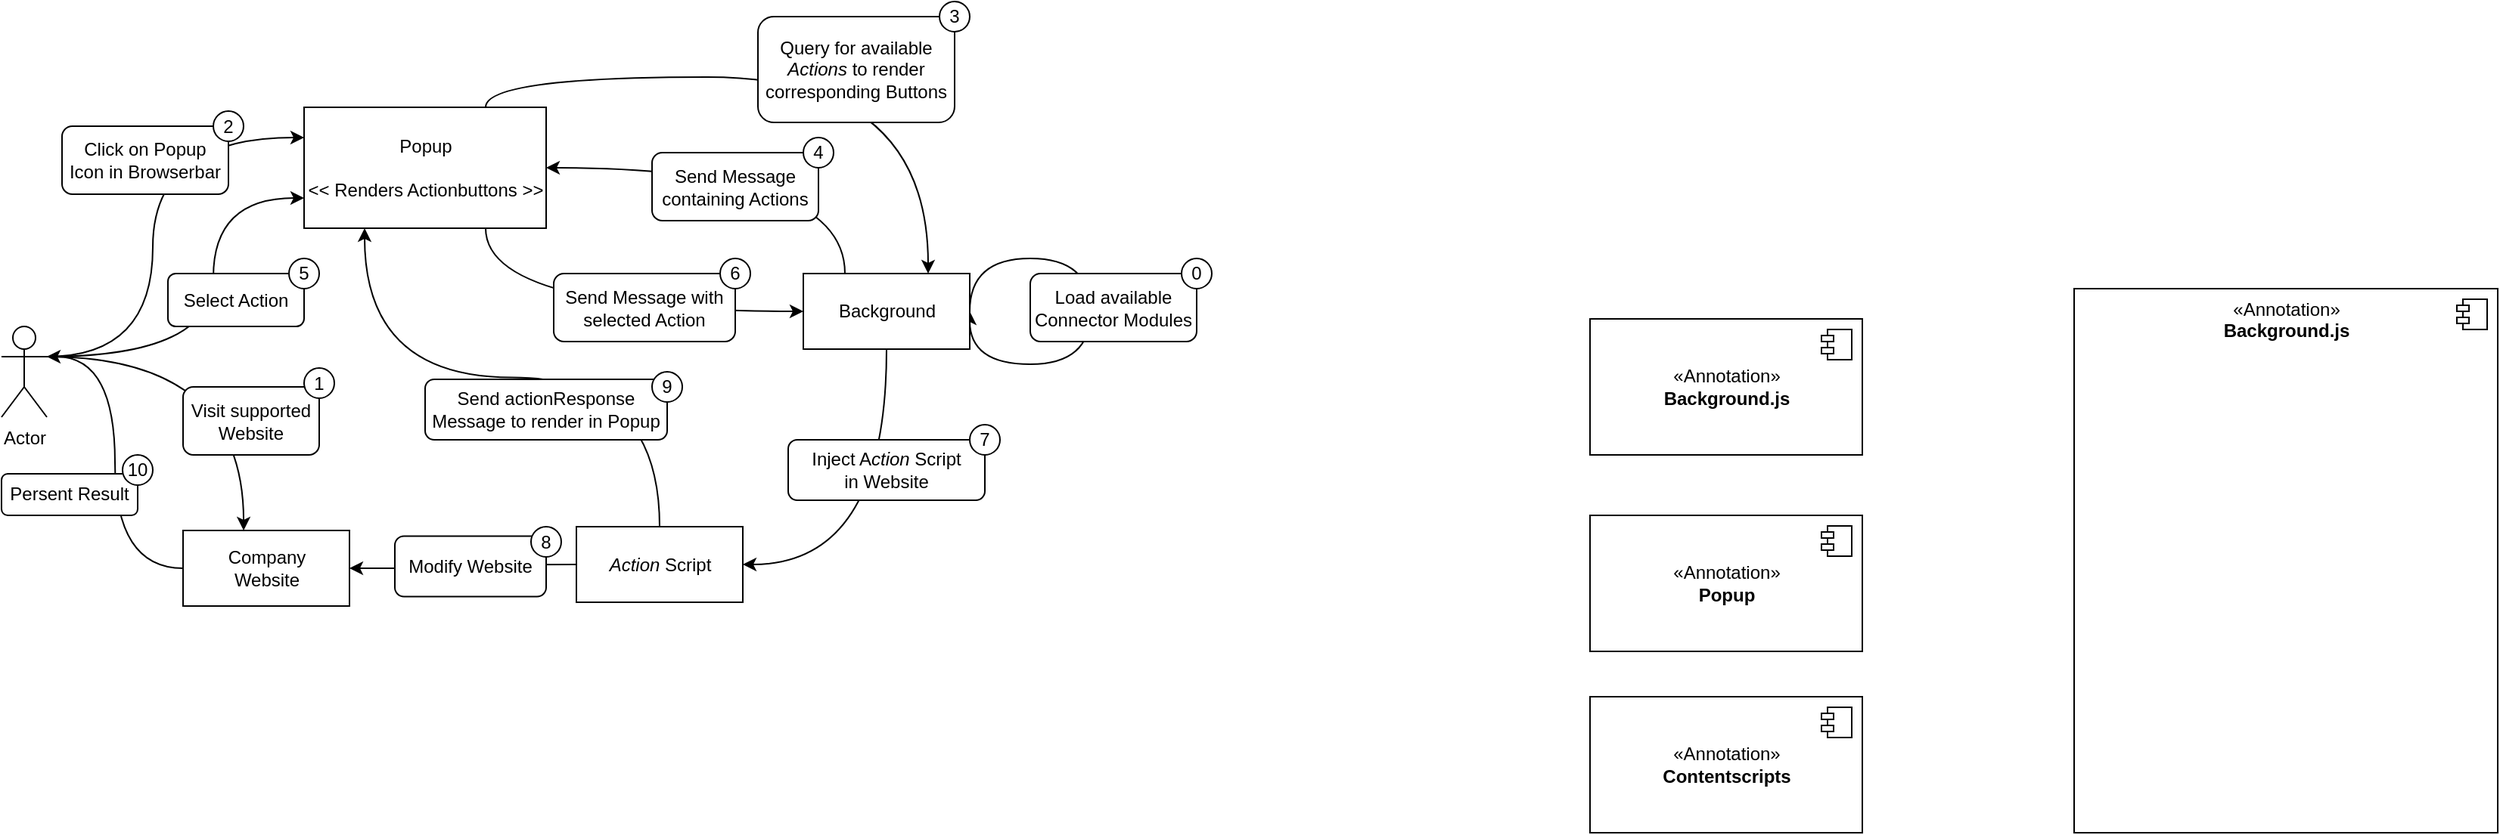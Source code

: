 <mxfile version="14.5.1" type="device" pages="2"><diagram id="Bo4tjbu8EGeAVZn4xAr1" name="Page-1"><mxGraphModel dx="2622" dy="1243" grid="1" gridSize="10" guides="1" tooltips="1" connect="1" arrows="1" fold="1" page="0" pageScale="1" pageWidth="850" pageHeight="1100" math="0" shadow="0"><root><mxCell id="0"/><mxCell id="1" parent="0"/><mxCell id="jjn83M1iALUfIimM1oW4-2" value="«Annotation»&lt;br&gt;&lt;b&gt;Background.js&lt;br&gt;&lt;/b&gt;" style="html=1;dropTarget=0;verticalAlign=top;" parent="1" vertex="1"><mxGeometry x="330" y="170" width="280" height="360" as="geometry"/></mxCell><mxCell id="jjn83M1iALUfIimM1oW4-3" value="" style="shape=module;jettyWidth=8;jettyHeight=4;" parent="jjn83M1iALUfIimM1oW4-2" vertex="1"><mxGeometry x="1" width="20" height="20" relative="1" as="geometry"><mxPoint x="-27" y="7" as="offset"/></mxGeometry></mxCell><mxCell id="jjn83M1iALUfIimM1oW4-4" value="«Annotation»&lt;br&gt;&lt;b&gt;Background.js&lt;br&gt;&lt;/b&gt;" style="html=1;dropTarget=0;verticalAlign=middle;" parent="1" vertex="1"><mxGeometry x="10" y="190" width="180" height="90" as="geometry"/></mxCell><mxCell id="jjn83M1iALUfIimM1oW4-5" value="" style="shape=module;jettyWidth=8;jettyHeight=4;" parent="jjn83M1iALUfIimM1oW4-4" vertex="1"><mxGeometry x="1" width="20" height="20" relative="1" as="geometry"><mxPoint x="-27" y="7" as="offset"/></mxGeometry></mxCell><mxCell id="jjn83M1iALUfIimM1oW4-6" value="«Annotation»&lt;br&gt;&lt;b&gt;Popup&lt;/b&gt;" style="html=1;dropTarget=0;" parent="1" vertex="1"><mxGeometry x="10" y="320" width="180" height="90" as="geometry"/></mxCell><mxCell id="jjn83M1iALUfIimM1oW4-7" value="" style="shape=module;jettyWidth=8;jettyHeight=4;" parent="jjn83M1iALUfIimM1oW4-6" vertex="1"><mxGeometry x="1" width="20" height="20" relative="1" as="geometry"><mxPoint x="-27" y="7" as="offset"/></mxGeometry></mxCell><mxCell id="jjn83M1iALUfIimM1oW4-8" value="«Annotation»&lt;br&gt;&lt;b&gt;Contentscripts&lt;/b&gt;" style="html=1;dropTarget=0;" parent="1" vertex="1"><mxGeometry x="10" y="440" width="180" height="90" as="geometry"/></mxCell><mxCell id="jjn83M1iALUfIimM1oW4-9" value="" style="shape=module;jettyWidth=8;jettyHeight=4;" parent="jjn83M1iALUfIimM1oW4-8" vertex="1"><mxGeometry x="1" width="20" height="20" relative="1" as="geometry"><mxPoint x="-27" y="7" as="offset"/></mxGeometry></mxCell><mxCell id="jjn83M1iALUfIimM1oW4-13" style="edgeStyle=orthogonalEdgeStyle;rounded=0;orthogonalLoop=1;jettySize=auto;html=1;exitX=0.5;exitY=1;exitDx=0;exitDy=0;entryX=1;entryY=0.5;entryDx=0;entryDy=0;curved=1;" parent="1" source="jjn83M1iALUfIimM1oW4-10" target="jjn83M1iALUfIimM1oW4-12" edge="1"><mxGeometry relative="1" as="geometry"/></mxCell><mxCell id="jjn83M1iALUfIimM1oW4-16" style="edgeStyle=orthogonalEdgeStyle;rounded=0;orthogonalLoop=1;jettySize=auto;html=1;exitX=1;exitY=0.25;exitDx=0;exitDy=0;entryX=0.75;entryY=0;entryDx=0;entryDy=0;curved=1;verticalAlign=middle;labelBorderColor=none;align=center;" parent="1" source="jjn83M1iALUfIimM1oW4-11" target="jjn83M1iALUfIimM1oW4-10" edge="1"><mxGeometry relative="1" as="geometry"><Array as="points"><mxPoint x="-720" y="30"/><mxPoint x="-427" y="30"/></Array></mxGeometry></mxCell><mxCell id="jjn83M1iALUfIimM1oW4-18" style="edgeStyle=orthogonalEdgeStyle;rounded=0;orthogonalLoop=1;jettySize=auto;html=1;startArrow=classic;startFill=1;endArrow=none;endFill=0;entryX=0.75;entryY=1;entryDx=0;entryDy=0;curved=1;" parent="1" source="jjn83M1iALUfIimM1oW4-10" target="jjn83M1iALUfIimM1oW4-11" edge="1"><mxGeometry relative="1" as="geometry"/></mxCell><mxCell id="jjn83M1iALUfIimM1oW4-54" style="edgeStyle=orthogonalEdgeStyle;curved=1;rounded=0;orthogonalLoop=1;jettySize=auto;html=1;exitX=1;exitY=0.5;exitDx=0;exitDy=0;startArrow=none;startFill=0;endArrow=classic;endFill=1;align=center;entryX=1;entryY=0.5;entryDx=0;entryDy=0;" parent="1" source="jjn83M1iALUfIimM1oW4-10" target="jjn83M1iALUfIimM1oW4-10" edge="1"><mxGeometry relative="1" as="geometry"><mxPoint x="-360" y="173" as="targetPoint"/><Array as="points"><mxPoint x="-400" y="150"/><mxPoint x="-320" y="150"/><mxPoint x="-320" y="220"/><mxPoint x="-400" y="220"/></Array></mxGeometry></mxCell><mxCell id="jjn83M1iALUfIimM1oW4-59" style="edgeStyle=orthogonalEdgeStyle;curved=1;rounded=0;orthogonalLoop=1;jettySize=auto;html=1;exitX=0.25;exitY=0;exitDx=0;exitDy=0;entryX=1;entryY=0.5;entryDx=0;entryDy=0;startArrow=none;startFill=0;endArrow=classic;endFill=1;align=center;" parent="1" source="jjn83M1iALUfIimM1oW4-10" target="jjn83M1iALUfIimM1oW4-11" edge="1"><mxGeometry relative="1" as="geometry"/></mxCell><mxCell id="jjn83M1iALUfIimM1oW4-10" value="Background" style="html=1;direction=east;" parent="1" vertex="1"><mxGeometry x="-510" y="160" width="110" height="50" as="geometry"/></mxCell><mxCell id="jjn83M1iALUfIimM1oW4-11" value="Popup&lt;br&gt;&lt;br&gt;&amp;lt;&amp;lt; Renders Actionbuttons &amp;gt;&amp;gt;" style="html=1;direction=east;" parent="1" vertex="1"><mxGeometry x="-840" y="50" width="160" height="80" as="geometry"/></mxCell><mxCell id="jjn83M1iALUfIimM1oW4-19" style="edgeStyle=orthogonalEdgeStyle;rounded=0;orthogonalLoop=1;jettySize=auto;html=1;startArrow=none;startFill=0;endArrow=classic;endFill=1;entryX=0.25;entryY=1;entryDx=0;entryDy=0;elbow=vertical;curved=1;exitX=0.5;exitY=0;exitDx=0;exitDy=0;" parent="1" source="jjn83M1iALUfIimM1oW4-12" target="jjn83M1iALUfIimM1oW4-11" edge="1"><mxGeometry relative="1" as="geometry"/></mxCell><mxCell id="jjn83M1iALUfIimM1oW4-36" style="edgeStyle=orthogonalEdgeStyle;curved=1;rounded=0;orthogonalLoop=1;jettySize=auto;html=1;entryX=0;entryY=0.25;entryDx=0;entryDy=0;startArrow=none;startFill=0;endArrow=classic;endFill=1;align=center;exitX=1;exitY=0.333;exitDx=0;exitDy=0;exitPerimeter=0;" parent="1" source="jjn83M1iALUfIimM1oW4-33" target="jjn83M1iALUfIimM1oW4-11" edge="1"><mxGeometry relative="1" as="geometry"><Array as="points"><mxPoint x="-940" y="215"/><mxPoint x="-940" y="70"/></Array></mxGeometry></mxCell><mxCell id="jjn83M1iALUfIimM1oW4-72" style="edgeStyle=orthogonalEdgeStyle;curved=1;rounded=0;orthogonalLoop=1;jettySize=auto;html=1;entryX=1;entryY=0.333;entryDx=0;entryDy=0;entryPerimeter=0;startArrow=none;startFill=0;endArrow=classic;endFill=1;align=center;" parent="1" source="jjn83M1iALUfIimM1oW4-14" target="jjn83M1iALUfIimM1oW4-33" edge="1"><mxGeometry relative="1" as="geometry"/></mxCell><mxCell id="jjn83M1iALUfIimM1oW4-14" value="Company&lt;br&gt;Website" style="html=1;direction=east;" parent="1" vertex="1"><mxGeometry x="-920" y="330" width="110" height="50" as="geometry"/></mxCell><mxCell id="jjn83M1iALUfIimM1oW4-15" style="edgeStyle=orthogonalEdgeStyle;rounded=0;orthogonalLoop=1;jettySize=auto;html=1;curved=1;entryX=1;entryY=0.5;entryDx=0;entryDy=0;" parent="1" source="jjn83M1iALUfIimM1oW4-12" target="jjn83M1iALUfIimM1oW4-14" edge="1"><mxGeometry relative="1" as="geometry"><mxPoint x="-750" y="270" as="targetPoint"/></mxGeometry></mxCell><mxCell id="jjn83M1iALUfIimM1oW4-34" style="edgeStyle=orthogonalEdgeStyle;curved=1;rounded=0;orthogonalLoop=1;jettySize=auto;html=1;entryX=0.364;entryY=0;entryDx=0;entryDy=0;startArrow=none;startFill=0;endArrow=classic;endFill=1;align=center;exitX=1;exitY=0.333;exitDx=0;exitDy=0;exitPerimeter=0;entryPerimeter=0;" parent="1" source="jjn83M1iALUfIimM1oW4-33" target="jjn83M1iALUfIimM1oW4-14" edge="1"><mxGeometry relative="1" as="geometry"/></mxCell><mxCell id="jjn83M1iALUfIimM1oW4-44" style="edgeStyle=orthogonalEdgeStyle;curved=1;rounded=0;orthogonalLoop=1;jettySize=auto;html=1;entryX=0;entryY=0.75;entryDx=0;entryDy=0;startArrow=none;startFill=0;endArrow=classic;endFill=1;align=center;exitX=1;exitY=0.333;exitDx=0;exitDy=0;exitPerimeter=0;" parent="1" source="jjn83M1iALUfIimM1oW4-33" target="jjn83M1iALUfIimM1oW4-11" edge="1"><mxGeometry relative="1" as="geometry"><Array as="points"><mxPoint x="-900" y="215"/><mxPoint x="-900" y="110"/></Array></mxGeometry></mxCell><mxCell id="jjn83M1iALUfIimM1oW4-33" value="Actor" style="shape=umlActor;verticalLabelPosition=bottom;verticalAlign=top;html=1;outlineConnect=0;" parent="1" vertex="1"><mxGeometry x="-1040" y="195" width="30" height="60" as="geometry"/></mxCell><mxCell id="jjn83M1iALUfIimM1oW4-42" value="" style="group" parent="1" vertex="1" connectable="0"><mxGeometry x="-920" y="222.5" width="100" height="57.5" as="geometry"/></mxCell><mxCell id="jjn83M1iALUfIimM1oW4-35" value="Visit supported&lt;br&gt;Website" style="rounded=1;whiteSpace=wrap;html=1;direction=east;" parent="jjn83M1iALUfIimM1oW4-42" vertex="1"><mxGeometry y="12.5" width="90" height="45" as="geometry"/></mxCell><mxCell id="jjn83M1iALUfIimM1oW4-32" value="1" style="ellipse;whiteSpace=wrap;html=1;aspect=fixed;" parent="jjn83M1iALUfIimM1oW4-42" vertex="1"><mxGeometry x="80" width="20" height="20" as="geometry"/></mxCell><mxCell id="jjn83M1iALUfIimM1oW4-43" value="" style="group" parent="1" vertex="1" connectable="0"><mxGeometry x="-1000" y="52.5" width="120" height="55" as="geometry"/></mxCell><mxCell id="jjn83M1iALUfIimM1oW4-37" value="Click on Popup&lt;br&gt;Icon in Browserbar" style="rounded=1;whiteSpace=wrap;html=1;direction=east;" parent="jjn83M1iALUfIimM1oW4-43" vertex="1"><mxGeometry y="10" width="110" height="45" as="geometry"/></mxCell><mxCell id="jjn83M1iALUfIimM1oW4-38" value="2" style="ellipse;whiteSpace=wrap;html=1;aspect=fixed;" parent="jjn83M1iALUfIimM1oW4-43" vertex="1"><mxGeometry x="100" width="20" height="20" as="geometry"/></mxCell><mxCell id="jjn83M1iALUfIimM1oW4-45" value="" style="group" parent="1" vertex="1" connectable="0"><mxGeometry x="-940" y="150" width="120" height="55" as="geometry"/></mxCell><mxCell id="jjn83M1iALUfIimM1oW4-48" value="" style="group" parent="jjn83M1iALUfIimM1oW4-45" vertex="1" connectable="0"><mxGeometry x="10" width="100" height="45" as="geometry"/></mxCell><mxCell id="jjn83M1iALUfIimM1oW4-46" value="Select Action" style="rounded=1;whiteSpace=wrap;html=1;direction=east;" parent="jjn83M1iALUfIimM1oW4-48" vertex="1"><mxGeometry y="10" width="90" height="35" as="geometry"/></mxCell><mxCell id="jjn83M1iALUfIimM1oW4-47" value="5" style="ellipse;whiteSpace=wrap;html=1;aspect=fixed;" parent="jjn83M1iALUfIimM1oW4-48" vertex="1"><mxGeometry x="80" width="20" height="20" as="geometry"/></mxCell><mxCell id="jjn83M1iALUfIimM1oW4-49" value="" style="group" parent="1" vertex="1" connectable="0"><mxGeometry x="-540" y="-20" width="140" height="80" as="geometry"/></mxCell><mxCell id="jjn83M1iALUfIimM1oW4-17" value="Query for available &lt;i&gt;Actions&lt;/i&gt; to&amp;nbsp;render corresponding Buttons" style="rounded=1;whiteSpace=wrap;html=1;direction=east;" parent="jjn83M1iALUfIimM1oW4-49" vertex="1"><mxGeometry y="10" width="130" height="70" as="geometry"/></mxCell><mxCell id="jjn83M1iALUfIimM1oW4-41" value="3" style="ellipse;whiteSpace=wrap;html=1;aspect=fixed;" parent="jjn83M1iALUfIimM1oW4-49" vertex="1"><mxGeometry x="120" width="20" height="20" as="geometry"/></mxCell><mxCell id="jjn83M1iALUfIimM1oW4-50" value="" style="group" parent="1" vertex="1" connectable="0"><mxGeometry x="-665" y="150" width="120" height="55" as="geometry"/></mxCell><mxCell id="jjn83M1iALUfIimM1oW4-51" value="Send Message with selected Action" style="rounded=1;whiteSpace=wrap;html=1;direction=east;" parent="jjn83M1iALUfIimM1oW4-50" vertex="1"><mxGeometry x="-10" y="10" width="120" height="45" as="geometry"/></mxCell><mxCell id="jjn83M1iALUfIimM1oW4-52" value="6" style="ellipse;whiteSpace=wrap;html=1;aspect=fixed;" parent="jjn83M1iALUfIimM1oW4-50" vertex="1"><mxGeometry x="100" width="20" height="20" as="geometry"/></mxCell><mxCell id="jjn83M1iALUfIimM1oW4-55" value="" style="group" parent="1" vertex="1" connectable="0"><mxGeometry x="-370" y="160" width="120" height="55" as="geometry"/></mxCell><mxCell id="jjn83M1iALUfIimM1oW4-58" value="" style="group" parent="jjn83M1iALUfIimM1oW4-55" vertex="1" connectable="0"><mxGeometry x="10" y="-10" width="120" height="55" as="geometry"/></mxCell><mxCell id="jjn83M1iALUfIimM1oW4-56" value="Load available Connector Modules" style="rounded=1;whiteSpace=wrap;html=1;direction=east;" parent="jjn83M1iALUfIimM1oW4-58" vertex="1"><mxGeometry y="10" width="110" height="45" as="geometry"/></mxCell><mxCell id="jjn83M1iALUfIimM1oW4-57" value="0" style="ellipse;whiteSpace=wrap;html=1;aspect=fixed;" parent="jjn83M1iALUfIimM1oW4-58" vertex="1"><mxGeometry x="100" width="20" height="20" as="geometry"/></mxCell><mxCell id="jjn83M1iALUfIimM1oW4-60" value="" style="group" parent="1" vertex="1" connectable="0"><mxGeometry x="-610" y="70" width="120" height="55" as="geometry"/></mxCell><mxCell id="jjn83M1iALUfIimM1oW4-61" value="Send Message containing Actions" style="rounded=1;whiteSpace=wrap;html=1;direction=east;" parent="jjn83M1iALUfIimM1oW4-60" vertex="1"><mxGeometry y="10" width="110" height="45" as="geometry"/></mxCell><mxCell id="jjn83M1iALUfIimM1oW4-62" value="4" style="ellipse;whiteSpace=wrap;html=1;aspect=fixed;" parent="jjn83M1iALUfIimM1oW4-60" vertex="1"><mxGeometry x="100" width="20" height="20" as="geometry"/></mxCell><mxCell id="jjn83M1iALUfIimM1oW4-64" value="" style="group" parent="1" vertex="1" connectable="0"><mxGeometry x="-475" y="225" width="95" height="130" as="geometry"/></mxCell><mxCell id="jjn83M1iALUfIimM1oW4-30" value="" style="group;rotation=90;" parent="jjn83M1iALUfIimM1oW4-64" vertex="1" connectable="0"><mxGeometry x="-45" y="45" width="130" height="40" as="geometry"/></mxCell><mxCell id="jjn83M1iALUfIimM1oW4-31" value="" style="group" parent="jjn83M1iALUfIimM1oW4-30" vertex="1" connectable="0"><mxGeometry width="130" height="40" as="geometry"/></mxCell><mxCell id="jjn83M1iALUfIimM1oW4-28" value="Inject A&lt;i&gt;ction&lt;/i&gt;&amp;nbsp;Script&lt;br&gt;in Website" style="rounded=1;whiteSpace=wrap;html=1;direction=east;" parent="jjn83M1iALUfIimM1oW4-31" vertex="1"><mxGeometry width="130" height="40" as="geometry"/></mxCell><mxCell id="jjn83M1iALUfIimM1oW4-39" value="7" style="ellipse;whiteSpace=wrap;html=1;aspect=fixed;" parent="jjn83M1iALUfIimM1oW4-64" vertex="1"><mxGeometry x="75" y="35" width="20" height="20" as="geometry"/></mxCell><mxCell id="jjn83M1iALUfIimM1oW4-66" value="" style="group" parent="1" vertex="1" connectable="0"><mxGeometry x="-760" y="225" width="170" height="45" as="geometry"/></mxCell><mxCell id="jjn83M1iALUfIimM1oW4-20" value="Send actionResponse Message to render in Popup" style="rounded=1;whiteSpace=wrap;html=1;direction=east;" parent="jjn83M1iALUfIimM1oW4-66" vertex="1"><mxGeometry y="5" width="160" height="40" as="geometry"/></mxCell><mxCell id="jjn83M1iALUfIimM1oW4-65" value="9" style="ellipse;whiteSpace=wrap;html=1;aspect=fixed;" parent="jjn83M1iALUfIimM1oW4-66" vertex="1"><mxGeometry x="150" width="20" height="20" as="geometry"/></mxCell><mxCell id="jjn83M1iALUfIimM1oW4-68" value="" style="group" parent="1" vertex="1" connectable="0"><mxGeometry x="-790" y="330" width="240" height="47.5" as="geometry"/></mxCell><mxCell id="jjn83M1iALUfIimM1oW4-12" value="&lt;i&gt;Action&lt;/i&gt; Script" style="html=1;direction=east;" parent="jjn83M1iALUfIimM1oW4-68" vertex="1"><mxGeometry x="130" y="-2.5" width="110" height="50" as="geometry"/></mxCell><mxCell id="jjn83M1iALUfIimM1oW4-71" value="" style="group" parent="jjn83M1iALUfIimM1oW4-68" vertex="1" connectable="0"><mxGeometry x="10" y="-2.5" width="110" height="46.25" as="geometry"/></mxCell><mxCell id="jjn83M1iALUfIimM1oW4-69" value="Modify Website" style="rounded=1;whiteSpace=wrap;html=1;direction=east;" parent="jjn83M1iALUfIimM1oW4-71" vertex="1"><mxGeometry y="6.25" width="100" height="40" as="geometry"/></mxCell><mxCell id="jjn83M1iALUfIimM1oW4-70" value="8" style="ellipse;whiteSpace=wrap;html=1;aspect=fixed;" parent="jjn83M1iALUfIimM1oW4-71" vertex="1"><mxGeometry x="90" width="20" height="20" as="geometry"/></mxCell><mxCell id="jjn83M1iALUfIimM1oW4-73" value="" style="group" parent="1" vertex="1" connectable="0"><mxGeometry x="-1040" y="280" width="100" height="57.5" as="geometry"/></mxCell><mxCell id="jjn83M1iALUfIimM1oW4-74" value="Persent Result" style="rounded=1;whiteSpace=wrap;html=1;direction=east;" parent="jjn83M1iALUfIimM1oW4-73" vertex="1"><mxGeometry y="12.5" width="90" height="27.5" as="geometry"/></mxCell><mxCell id="jjn83M1iALUfIimM1oW4-75" value="10" style="ellipse;whiteSpace=wrap;html=1;aspect=fixed;" parent="jjn83M1iALUfIimM1oW4-73" vertex="1"><mxGeometry x="80" width="20" height="20" as="geometry"/></mxCell></root></mxGraphModel></diagram><diagram name="v2" id="evoKDkKOe3QPZHMTSq4j"><mxGraphModel dx="2622" dy="1243" grid="1" gridSize="10" guides="1" tooltips="1" connect="1" arrows="1" fold="1" page="0" pageScale="1" pageWidth="850" pageHeight="1100" math="0" shadow="0"><root><mxCell id="A0Km20uXgfZCedQND8hH-0"/><mxCell id="A0Km20uXgfZCedQND8hH-1" parent="A0Km20uXgfZCedQND8hH-0"/><mxCell id="A0Km20uXgfZCedQND8hH-2" value="«Annotation»&lt;br&gt;&lt;b&gt;Background.js&lt;br&gt;&lt;/b&gt;" style="html=1;dropTarget=0;verticalAlign=top;" vertex="1" parent="A0Km20uXgfZCedQND8hH-1"><mxGeometry x="330" y="170" width="280" height="360" as="geometry"/></mxCell><mxCell id="A0Km20uXgfZCedQND8hH-3" value="" style="shape=module;jettyWidth=8;jettyHeight=4;" vertex="1" parent="A0Km20uXgfZCedQND8hH-2"><mxGeometry x="1" width="20" height="20" relative="1" as="geometry"><mxPoint x="-27" y="7" as="offset"/></mxGeometry></mxCell><mxCell id="A0Km20uXgfZCedQND8hH-4" value="«Annotation»&lt;br&gt;&lt;b&gt;Background.js&lt;br&gt;&lt;/b&gt;" style="html=1;dropTarget=0;verticalAlign=middle;" vertex="1" parent="A0Km20uXgfZCedQND8hH-1"><mxGeometry x="10" y="190" width="180" height="90" as="geometry"/></mxCell><mxCell id="A0Km20uXgfZCedQND8hH-5" value="" style="shape=module;jettyWidth=8;jettyHeight=4;" vertex="1" parent="A0Km20uXgfZCedQND8hH-4"><mxGeometry x="1" width="20" height="20" relative="1" as="geometry"><mxPoint x="-27" y="7" as="offset"/></mxGeometry></mxCell><mxCell id="A0Km20uXgfZCedQND8hH-6" value="«Annotation»&lt;br&gt;&lt;b&gt;Popup&lt;/b&gt;" style="html=1;dropTarget=0;" vertex="1" parent="A0Km20uXgfZCedQND8hH-1"><mxGeometry x="10" y="320" width="180" height="90" as="geometry"/></mxCell><mxCell id="A0Km20uXgfZCedQND8hH-7" value="" style="shape=module;jettyWidth=8;jettyHeight=4;" vertex="1" parent="A0Km20uXgfZCedQND8hH-6"><mxGeometry x="1" width="20" height="20" relative="1" as="geometry"><mxPoint x="-27" y="7" as="offset"/></mxGeometry></mxCell><mxCell id="A0Km20uXgfZCedQND8hH-8" value="«Annotation»&lt;br&gt;&lt;b&gt;Contentscripts&lt;/b&gt;" style="html=1;dropTarget=0;" vertex="1" parent="A0Km20uXgfZCedQND8hH-1"><mxGeometry x="10" y="440" width="180" height="90" as="geometry"/></mxCell><mxCell id="A0Km20uXgfZCedQND8hH-9" value="" style="shape=module;jettyWidth=8;jettyHeight=4;" vertex="1" parent="A0Km20uXgfZCedQND8hH-8"><mxGeometry x="1" width="20" height="20" relative="1" as="geometry"><mxPoint x="-27" y="7" as="offset"/></mxGeometry></mxCell><mxCell id="A0Km20uXgfZCedQND8hH-10" style="edgeStyle=orthogonalEdgeStyle;rounded=0;orthogonalLoop=1;jettySize=auto;html=1;exitX=0.5;exitY=1;exitDx=0;exitDy=0;entryX=1;entryY=0.5;entryDx=0;entryDy=0;curved=1;" edge="1" parent="A0Km20uXgfZCedQND8hH-1" source="A0Km20uXgfZCedQND8hH-15" target="A0Km20uXgfZCedQND8hH-57"><mxGeometry relative="1" as="geometry"/></mxCell><mxCell id="A0Km20uXgfZCedQND8hH-11" style="edgeStyle=orthogonalEdgeStyle;rounded=0;orthogonalLoop=1;jettySize=auto;html=1;exitX=1;exitY=0.25;exitDx=0;exitDy=0;entryX=0.75;entryY=0;entryDx=0;entryDy=0;curved=1;verticalAlign=middle;labelBorderColor=none;align=center;" edge="1" parent="A0Km20uXgfZCedQND8hH-1" source="A0Km20uXgfZCedQND8hH-16" target="A0Km20uXgfZCedQND8hH-15"><mxGeometry relative="1" as="geometry"><Array as="points"><mxPoint x="-720" y="30"/><mxPoint x="-427" y="30"/></Array></mxGeometry></mxCell><mxCell id="A0Km20uXgfZCedQND8hH-12" style="edgeStyle=orthogonalEdgeStyle;rounded=0;orthogonalLoop=1;jettySize=auto;html=1;startArrow=classic;startFill=1;endArrow=none;endFill=0;entryX=0.75;entryY=1;entryDx=0;entryDy=0;curved=1;" edge="1" parent="A0Km20uXgfZCedQND8hH-1" source="A0Km20uXgfZCedQND8hH-15" target="A0Km20uXgfZCedQND8hH-16"><mxGeometry relative="1" as="geometry"/></mxCell><mxCell id="A0Km20uXgfZCedQND8hH-13" style="edgeStyle=orthogonalEdgeStyle;curved=1;rounded=0;orthogonalLoop=1;jettySize=auto;html=1;exitX=1;exitY=0.5;exitDx=0;exitDy=0;startArrow=none;startFill=0;endArrow=classic;endFill=1;align=center;entryX=1;entryY=0.5;entryDx=0;entryDy=0;" edge="1" parent="A0Km20uXgfZCedQND8hH-1" source="A0Km20uXgfZCedQND8hH-15" target="A0Km20uXgfZCedQND8hH-15"><mxGeometry relative="1" as="geometry"><mxPoint x="-360" y="173" as="targetPoint"/><Array as="points"><mxPoint x="-400" y="150"/><mxPoint x="-320" y="150"/><mxPoint x="-320" y="220"/><mxPoint x="-400" y="220"/></Array></mxGeometry></mxCell><mxCell id="A0Km20uXgfZCedQND8hH-14" style="edgeStyle=orthogonalEdgeStyle;curved=1;rounded=0;orthogonalLoop=1;jettySize=auto;html=1;exitX=0.25;exitY=0;exitDx=0;exitDy=0;entryX=1;entryY=0.5;entryDx=0;entryDy=0;startArrow=none;startFill=0;endArrow=classic;endFill=1;align=center;" edge="1" parent="A0Km20uXgfZCedQND8hH-1" source="A0Km20uXgfZCedQND8hH-15" target="A0Km20uXgfZCedQND8hH-16"><mxGeometry relative="1" as="geometry"/></mxCell><mxCell id="A0Km20uXgfZCedQND8hH-15" value="Background" style="html=1;direction=east;" vertex="1" parent="A0Km20uXgfZCedQND8hH-1"><mxGeometry x="-510" y="160" width="110" height="50" as="geometry"/></mxCell><mxCell id="A0Km20uXgfZCedQND8hH-16" value="Popup&lt;br&gt;&lt;br&gt;&amp;lt;&amp;lt; Renders Actionbuttons &amp;gt;&amp;gt;" style="html=1;direction=east;" vertex="1" parent="A0Km20uXgfZCedQND8hH-1"><mxGeometry x="-840" y="50" width="160" height="80" as="geometry"/></mxCell><mxCell id="A0Km20uXgfZCedQND8hH-17" style="edgeStyle=orthogonalEdgeStyle;rounded=0;orthogonalLoop=1;jettySize=auto;html=1;startArrow=none;startFill=0;endArrow=classic;endFill=1;entryX=0.25;entryY=1;entryDx=0;entryDy=0;elbow=vertical;curved=1;exitX=0.5;exitY=0;exitDx=0;exitDy=0;" edge="1" parent="A0Km20uXgfZCedQND8hH-1" source="A0Km20uXgfZCedQND8hH-57" target="A0Km20uXgfZCedQND8hH-16"><mxGeometry relative="1" as="geometry"/></mxCell><mxCell id="A0Km20uXgfZCedQND8hH-18" style="edgeStyle=orthogonalEdgeStyle;curved=1;rounded=0;orthogonalLoop=1;jettySize=auto;html=1;entryX=0;entryY=0.25;entryDx=0;entryDy=0;startArrow=none;startFill=0;endArrow=classic;endFill=1;align=center;exitX=1;exitY=0.333;exitDx=0;exitDy=0;exitPerimeter=0;" edge="1" parent="A0Km20uXgfZCedQND8hH-1" source="A0Km20uXgfZCedQND8hH-24" target="A0Km20uXgfZCedQND8hH-16"><mxGeometry relative="1" as="geometry"><Array as="points"><mxPoint x="-940" y="215"/><mxPoint x="-940" y="70"/></Array></mxGeometry></mxCell><mxCell id="A0Km20uXgfZCedQND8hH-19" style="edgeStyle=orthogonalEdgeStyle;curved=1;rounded=0;orthogonalLoop=1;jettySize=auto;html=1;entryX=1;entryY=0.333;entryDx=0;entryDy=0;entryPerimeter=0;startArrow=none;startFill=0;endArrow=classic;endFill=1;align=center;" edge="1" parent="A0Km20uXgfZCedQND8hH-1" source="A0Km20uXgfZCedQND8hH-20" target="A0Km20uXgfZCedQND8hH-24"><mxGeometry relative="1" as="geometry"/></mxCell><mxCell id="A0Km20uXgfZCedQND8hH-20" value="Company&lt;br&gt;Website" style="html=1;direction=east;" vertex="1" parent="A0Km20uXgfZCedQND8hH-1"><mxGeometry x="-920" y="330" width="110" height="50" as="geometry"/></mxCell><mxCell id="A0Km20uXgfZCedQND8hH-21" style="edgeStyle=orthogonalEdgeStyle;rounded=0;orthogonalLoop=1;jettySize=auto;html=1;curved=1;entryX=1;entryY=0.5;entryDx=0;entryDy=0;" edge="1" parent="A0Km20uXgfZCedQND8hH-1" source="A0Km20uXgfZCedQND8hH-57" target="A0Km20uXgfZCedQND8hH-20"><mxGeometry relative="1" as="geometry"><mxPoint x="-750" y="270" as="targetPoint"/></mxGeometry></mxCell><mxCell id="A0Km20uXgfZCedQND8hH-22" style="edgeStyle=orthogonalEdgeStyle;curved=1;rounded=0;orthogonalLoop=1;jettySize=auto;html=1;entryX=0.364;entryY=0;entryDx=0;entryDy=0;startArrow=none;startFill=0;endArrow=classic;endFill=1;align=center;exitX=1;exitY=0.333;exitDx=0;exitDy=0;exitPerimeter=0;entryPerimeter=0;" edge="1" parent="A0Km20uXgfZCedQND8hH-1" source="A0Km20uXgfZCedQND8hH-24" target="A0Km20uXgfZCedQND8hH-20"><mxGeometry relative="1" as="geometry"/></mxCell><mxCell id="A0Km20uXgfZCedQND8hH-23" style="edgeStyle=orthogonalEdgeStyle;curved=1;rounded=0;orthogonalLoop=1;jettySize=auto;html=1;entryX=0;entryY=0.75;entryDx=0;entryDy=0;startArrow=none;startFill=0;endArrow=classic;endFill=1;align=center;exitX=1;exitY=0.333;exitDx=0;exitDy=0;exitPerimeter=0;" edge="1" parent="A0Km20uXgfZCedQND8hH-1" source="A0Km20uXgfZCedQND8hH-24" target="A0Km20uXgfZCedQND8hH-16"><mxGeometry relative="1" as="geometry"><Array as="points"><mxPoint x="-900" y="215"/><mxPoint x="-900" y="110"/></Array></mxGeometry></mxCell><mxCell id="A0Km20uXgfZCedQND8hH-24" value="Actor" style="shape=umlActor;verticalLabelPosition=bottom;verticalAlign=top;html=1;outlineConnect=0;" vertex="1" parent="A0Km20uXgfZCedQND8hH-1"><mxGeometry x="-1040" y="195" width="30" height="60" as="geometry"/></mxCell><mxCell id="A0Km20uXgfZCedQND8hH-25" value="" style="group" vertex="1" connectable="0" parent="A0Km20uXgfZCedQND8hH-1"><mxGeometry x="-920" y="222.5" width="100" height="57.5" as="geometry"/></mxCell><mxCell id="A0Km20uXgfZCedQND8hH-26" value="Visit supported&lt;br&gt;Website" style="rounded=1;whiteSpace=wrap;html=1;direction=east;" vertex="1" parent="A0Km20uXgfZCedQND8hH-25"><mxGeometry y="12.5" width="90" height="45" as="geometry"/></mxCell><mxCell id="A0Km20uXgfZCedQND8hH-27" value="1" style="ellipse;whiteSpace=wrap;html=1;aspect=fixed;" vertex="1" parent="A0Km20uXgfZCedQND8hH-25"><mxGeometry x="80" width="20" height="20" as="geometry"/></mxCell><mxCell id="A0Km20uXgfZCedQND8hH-28" value="" style="group" vertex="1" connectable="0" parent="A0Km20uXgfZCedQND8hH-1"><mxGeometry x="-1000" y="52.5" width="120" height="55" as="geometry"/></mxCell><mxCell id="A0Km20uXgfZCedQND8hH-29" value="Click on Popup&lt;br&gt;Icon in Browserbar" style="rounded=1;whiteSpace=wrap;html=1;direction=east;" vertex="1" parent="A0Km20uXgfZCedQND8hH-28"><mxGeometry y="10" width="110" height="45" as="geometry"/></mxCell><mxCell id="A0Km20uXgfZCedQND8hH-30" value="2" style="ellipse;whiteSpace=wrap;html=1;aspect=fixed;" vertex="1" parent="A0Km20uXgfZCedQND8hH-28"><mxGeometry x="100" width="20" height="20" as="geometry"/></mxCell><mxCell id="A0Km20uXgfZCedQND8hH-31" value="" style="group" vertex="1" connectable="0" parent="A0Km20uXgfZCedQND8hH-1"><mxGeometry x="-940" y="150" width="120" height="55" as="geometry"/></mxCell><mxCell id="A0Km20uXgfZCedQND8hH-32" value="" style="group" vertex="1" connectable="0" parent="A0Km20uXgfZCedQND8hH-31"><mxGeometry x="10" width="100" height="45" as="geometry"/></mxCell><mxCell id="A0Km20uXgfZCedQND8hH-33" value="Select Action" style="rounded=1;whiteSpace=wrap;html=1;direction=east;" vertex="1" parent="A0Km20uXgfZCedQND8hH-32"><mxGeometry y="10" width="90" height="35" as="geometry"/></mxCell><mxCell id="A0Km20uXgfZCedQND8hH-34" value="5" style="ellipse;whiteSpace=wrap;html=1;aspect=fixed;" vertex="1" parent="A0Km20uXgfZCedQND8hH-32"><mxGeometry x="80" width="20" height="20" as="geometry"/></mxCell><mxCell id="A0Km20uXgfZCedQND8hH-35" value="" style="group" vertex="1" connectable="0" parent="A0Km20uXgfZCedQND8hH-1"><mxGeometry x="-540" y="-20" width="140" height="80" as="geometry"/></mxCell><mxCell id="A0Km20uXgfZCedQND8hH-36" value="Query for available &lt;i&gt;Actions&lt;/i&gt; to&amp;nbsp;render corresponding Buttons" style="rounded=1;whiteSpace=wrap;html=1;direction=east;" vertex="1" parent="A0Km20uXgfZCedQND8hH-35"><mxGeometry y="10" width="130" height="70" as="geometry"/></mxCell><mxCell id="A0Km20uXgfZCedQND8hH-37" value="3" style="ellipse;whiteSpace=wrap;html=1;aspect=fixed;" vertex="1" parent="A0Km20uXgfZCedQND8hH-35"><mxGeometry x="120" width="20" height="20" as="geometry"/></mxCell><mxCell id="A0Km20uXgfZCedQND8hH-38" value="" style="group" vertex="1" connectable="0" parent="A0Km20uXgfZCedQND8hH-1"><mxGeometry x="-665" y="150" width="120" height="55" as="geometry"/></mxCell><mxCell id="A0Km20uXgfZCedQND8hH-39" value="Send Message with selected Action" style="rounded=1;whiteSpace=wrap;html=1;direction=east;" vertex="1" parent="A0Km20uXgfZCedQND8hH-38"><mxGeometry x="-10" y="10" width="120" height="45" as="geometry"/></mxCell><mxCell id="A0Km20uXgfZCedQND8hH-40" value="6" style="ellipse;whiteSpace=wrap;html=1;aspect=fixed;" vertex="1" parent="A0Km20uXgfZCedQND8hH-38"><mxGeometry x="100" width="20" height="20" as="geometry"/></mxCell><mxCell id="A0Km20uXgfZCedQND8hH-41" value="" style="group" vertex="1" connectable="0" parent="A0Km20uXgfZCedQND8hH-1"><mxGeometry x="-370" y="160" width="120" height="55" as="geometry"/></mxCell><mxCell id="A0Km20uXgfZCedQND8hH-42" value="" style="group" vertex="1" connectable="0" parent="A0Km20uXgfZCedQND8hH-41"><mxGeometry x="10" y="-10" width="120" height="55" as="geometry"/></mxCell><mxCell id="A0Km20uXgfZCedQND8hH-43" value="Load available Connector Modules" style="rounded=1;whiteSpace=wrap;html=1;direction=east;" vertex="1" parent="A0Km20uXgfZCedQND8hH-42"><mxGeometry y="10" width="110" height="45" as="geometry"/></mxCell><mxCell id="A0Km20uXgfZCedQND8hH-44" value="0" style="ellipse;whiteSpace=wrap;html=1;aspect=fixed;" vertex="1" parent="A0Km20uXgfZCedQND8hH-42"><mxGeometry x="100" width="20" height="20" as="geometry"/></mxCell><mxCell id="A0Km20uXgfZCedQND8hH-45" value="" style="group" vertex="1" connectable="0" parent="A0Km20uXgfZCedQND8hH-1"><mxGeometry x="-610" y="70" width="120" height="55" as="geometry"/></mxCell><mxCell id="A0Km20uXgfZCedQND8hH-46" value="Send Message containing Actions" style="rounded=1;whiteSpace=wrap;html=1;direction=east;" vertex="1" parent="A0Km20uXgfZCedQND8hH-45"><mxGeometry y="10" width="110" height="45" as="geometry"/></mxCell><mxCell id="A0Km20uXgfZCedQND8hH-47" value="4" style="ellipse;whiteSpace=wrap;html=1;aspect=fixed;" vertex="1" parent="A0Km20uXgfZCedQND8hH-45"><mxGeometry x="100" width="20" height="20" as="geometry"/></mxCell><mxCell id="A0Km20uXgfZCedQND8hH-48" value="" style="group" vertex="1" connectable="0" parent="A0Km20uXgfZCedQND8hH-1"><mxGeometry x="-280" y="225" width="95" height="130" as="geometry"/></mxCell><mxCell id="A0Km20uXgfZCedQND8hH-49" value="" style="group;rotation=90;" vertex="1" connectable="0" parent="A0Km20uXgfZCedQND8hH-48"><mxGeometry x="-45" y="45" width="130" height="40" as="geometry"/></mxCell><mxCell id="A0Km20uXgfZCedQND8hH-50" value="" style="group" vertex="1" connectable="0" parent="A0Km20uXgfZCedQND8hH-49"><mxGeometry width="130" height="40" as="geometry"/></mxCell><mxCell id="A0Km20uXgfZCedQND8hH-51" value="Inject A&lt;i&gt;ction&lt;/i&gt;&amp;nbsp;Script&lt;br&gt;in Website" style="rounded=1;whiteSpace=wrap;html=1;direction=east;" vertex="1" parent="A0Km20uXgfZCedQND8hH-50"><mxGeometry width="130" height="40" as="geometry"/></mxCell><mxCell id="A0Km20uXgfZCedQND8hH-52" value="7" style="ellipse;whiteSpace=wrap;html=1;aspect=fixed;" vertex="1" parent="A0Km20uXgfZCedQND8hH-48"><mxGeometry x="75" y="35" width="20" height="20" as="geometry"/></mxCell><mxCell id="A0Km20uXgfZCedQND8hH-53" value="" style="group" vertex="1" connectable="0" parent="A0Km20uXgfZCedQND8hH-1"><mxGeometry x="-760" y="225" width="170" height="45" as="geometry"/></mxCell><mxCell id="A0Km20uXgfZCedQND8hH-54" value="Send actionResponse Message to render in Popup" style="rounded=1;whiteSpace=wrap;html=1;direction=east;" vertex="1" parent="A0Km20uXgfZCedQND8hH-53"><mxGeometry y="5" width="160" height="40" as="geometry"/></mxCell><mxCell id="A0Km20uXgfZCedQND8hH-55" value="9" style="ellipse;whiteSpace=wrap;html=1;aspect=fixed;" vertex="1" parent="A0Km20uXgfZCedQND8hH-53"><mxGeometry x="150" width="20" height="20" as="geometry"/></mxCell><mxCell id="A0Km20uXgfZCedQND8hH-56" value="" style="group" vertex="1" connectable="0" parent="A0Km20uXgfZCedQND8hH-1"><mxGeometry x="-750" y="340" width="240" height="47.5" as="geometry"/></mxCell><mxCell id="A0Km20uXgfZCedQND8hH-57" value="Content-Script" style="html=1;direction=east;" vertex="1" parent="A0Km20uXgfZCedQND8hH-56"><mxGeometry x="130" y="-2.5" width="110" height="50" as="geometry"/></mxCell><mxCell id="A0Km20uXgfZCedQND8hH-58" value="" style="group" vertex="1" connectable="0" parent="A0Km20uXgfZCedQND8hH-56"><mxGeometry x="10" y="-2.5" width="110" height="46.25" as="geometry"/></mxCell><mxCell id="A0Km20uXgfZCedQND8hH-59" value="Modify Website" style="rounded=1;whiteSpace=wrap;html=1;direction=east;" vertex="1" parent="A0Km20uXgfZCedQND8hH-58"><mxGeometry y="6.25" width="100" height="40" as="geometry"/></mxCell><mxCell id="A0Km20uXgfZCedQND8hH-60" value="8" style="ellipse;whiteSpace=wrap;html=1;aspect=fixed;" vertex="1" parent="A0Km20uXgfZCedQND8hH-58"><mxGeometry x="90" width="20" height="20" as="geometry"/></mxCell><mxCell id="A0Km20uXgfZCedQND8hH-61" value="" style="group" vertex="1" connectable="0" parent="A0Km20uXgfZCedQND8hH-1"><mxGeometry x="-1040" y="280" width="100" height="57.5" as="geometry"/></mxCell><mxCell id="A0Km20uXgfZCedQND8hH-62" value="Persent Result" style="rounded=1;whiteSpace=wrap;html=1;direction=east;" vertex="1" parent="A0Km20uXgfZCedQND8hH-61"><mxGeometry y="12.5" width="90" height="27.5" as="geometry"/></mxCell><mxCell id="A0Km20uXgfZCedQND8hH-63" value="10" style="ellipse;whiteSpace=wrap;html=1;aspect=fixed;" vertex="1" parent="A0Km20uXgfZCedQND8hH-61"><mxGeometry x="80" width="20" height="20" as="geometry"/></mxCell></root></mxGraphModel></diagram></mxfile>